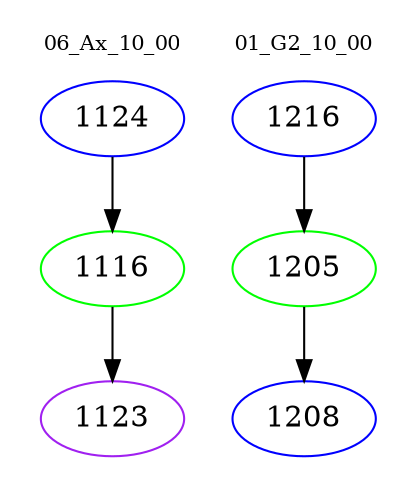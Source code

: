 digraph{
subgraph cluster_0 {
color = white
label = "06_Ax_10_00";
fontsize=10;
T0_1124 [label="1124", color="blue"]
T0_1124 -> T0_1116 [color="black"]
T0_1116 [label="1116", color="green"]
T0_1116 -> T0_1123 [color="black"]
T0_1123 [label="1123", color="purple"]
}
subgraph cluster_1 {
color = white
label = "01_G2_10_00";
fontsize=10;
T1_1216 [label="1216", color="blue"]
T1_1216 -> T1_1205 [color="black"]
T1_1205 [label="1205", color="green"]
T1_1205 -> T1_1208 [color="black"]
T1_1208 [label="1208", color="blue"]
}
}
